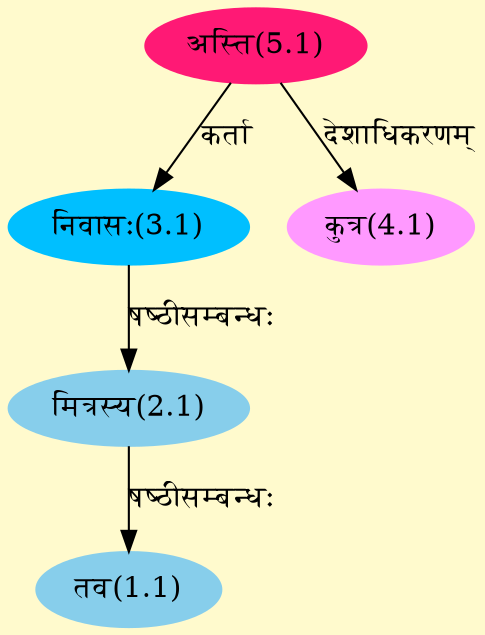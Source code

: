 digraph G{
rankdir=BT;
 compound=true;
 bgcolor="lemonchiffon1";
Node1_1 [style=filled, color="#87CEEB" label = "तव(1.1)"]
Node2_1 [style=filled, color="#87CEEB" label = "मित्रस्य(2.1)"]
Node3_1 [style=filled, color="#00BFFF" label = "निवासः(3.1)"]
Node5_1 [style=filled, color="#FF1975" label = "अस्ति(5.1)"]
Node4_1 [style=filled, color="#FF99FF" label = "कुत्र(4.1)"]
/* Start of Relations section */

Node1_1 -> Node2_1 [  label="षष्ठीसम्बन्धः"  dir="back" ]
Node2_1 -> Node3_1 [  label="षष्ठीसम्बन्धः"  dir="back" ]
Node3_1 -> Node5_1 [  label="कर्ता"  dir="back" ]
Node4_1 -> Node5_1 [  label="देशाधिकरणम्"  dir="back" ]
}
